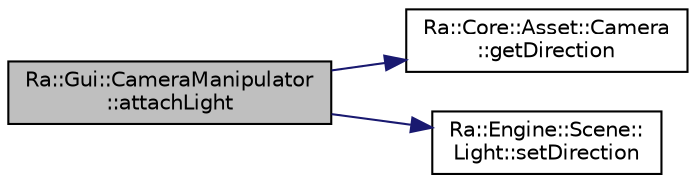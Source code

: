 digraph "Ra::Gui::CameraManipulator::attachLight"
{
 // INTERACTIVE_SVG=YES
 // LATEX_PDF_SIZE
  edge [fontname="Helvetica",fontsize="10",labelfontname="Helvetica",labelfontsize="10"];
  node [fontname="Helvetica",fontsize="10",shape=record];
  rankdir="LR";
  Node1 [label="Ra::Gui::CameraManipulator\l::attachLight",height=0.2,width=0.4,color="black", fillcolor="grey75", style="filled", fontcolor="black",tooltip=" "];
  Node1 -> Node2 [color="midnightblue",fontsize="10",style="solid",fontname="Helvetica"];
  Node2 [label="Ra::Core::Asset::Camera\l::getDirection",height=0.2,width=0.4,color="black", fillcolor="white", style="filled",URL="$classRa_1_1Core_1_1Asset_1_1Camera.html#aec6212574317a5395be2b49c19a90466",tooltip="Return the direction the camera is looking at."];
  Node1 -> Node3 [color="midnightblue",fontsize="10",style="solid",fontname="Helvetica"];
  Node3 [label="Ra::Engine::Scene::\lLight::setDirection",height=0.2,width=0.4,color="black", fillcolor="white", style="filled",URL="$classRa_1_1Engine_1_1Scene_1_1Light.html#ae0f8f50409ee68466a207b46f6f82fb7",tooltip=" "];
}
